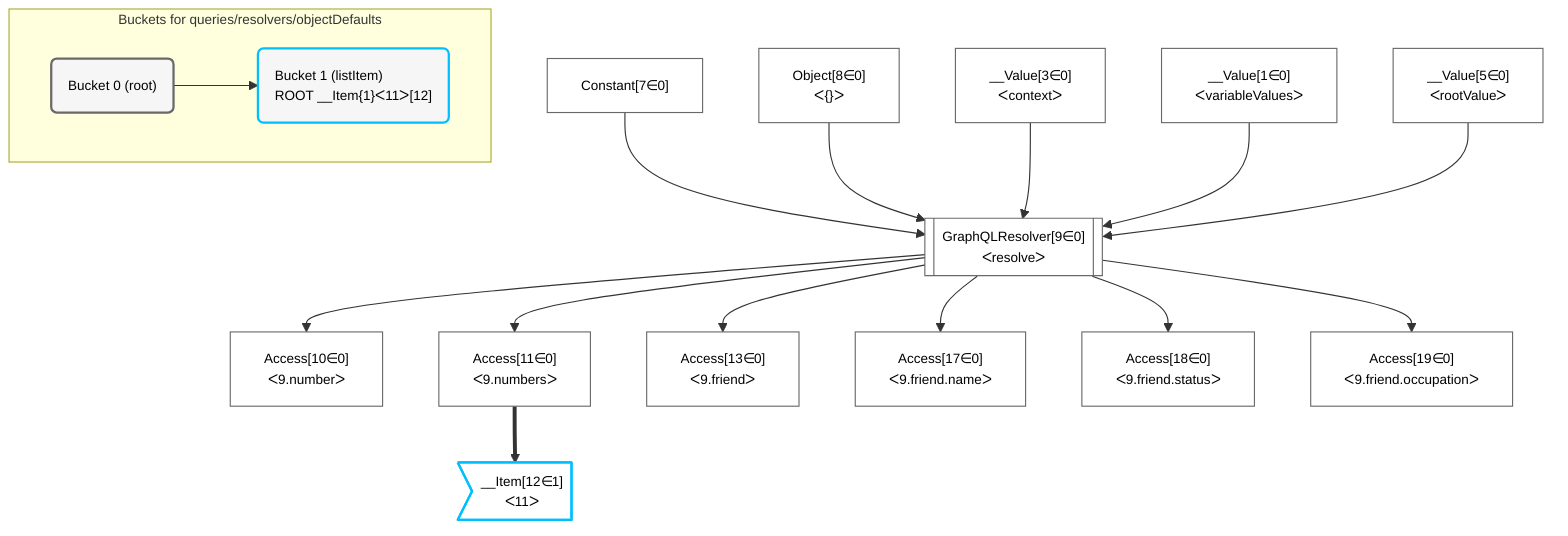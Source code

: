 %%{init: {'themeVariables': { 'fontSize': '12px'}}}%%
graph TD
    classDef path fill:#eee,stroke:#000,color:#000
    classDef plan fill:#fff,stroke-width:1px,color:#000
    classDef itemplan fill:#fff,stroke-width:2px,color:#000
    classDef sideeffectplan fill:#f00,stroke-width:2px,color:#000
    classDef bucket fill:#f6f6f6,color:#000,stroke-width:2px,text-align:left


    %% define steps
    __Value1["__Value[1∈0]<br />ᐸvariableValuesᐳ"]:::plan
    __Value3["__Value[3∈0]<br />ᐸcontextᐳ"]:::plan
    __Value5["__Value[5∈0]<br />ᐸrootValueᐳ"]:::plan
    Constant7["Constant[7∈0]"]:::plan
    Object8["Object[8∈0]<br />ᐸ{}ᐳ"]:::plan
    GraphQLResolver9[["GraphQLResolver[9∈0]<br />ᐸresolveᐳ"]]:::plan
    Access10["Access[10∈0]<br />ᐸ9.numberᐳ"]:::plan
    Access11["Access[11∈0]<br />ᐸ9.numbersᐳ"]:::plan
    __Item12>"__Item[12∈1]<br />ᐸ11ᐳ"]:::itemplan
    Access13["Access[13∈0]<br />ᐸ9.friendᐳ"]:::plan
    Access17["Access[17∈0]<br />ᐸ9.friend.nameᐳ"]:::plan
    Access18["Access[18∈0]<br />ᐸ9.friend.statusᐳ"]:::plan
    Access19["Access[19∈0]<br />ᐸ9.friend.occupationᐳ"]:::plan

    %% plan dependencies
    Constant7 & Object8 & __Value3 & __Value1 & __Value5 --> GraphQLResolver9
    GraphQLResolver9 --> Access10
    GraphQLResolver9 --> Access11
    Access11 ==> __Item12
    GraphQLResolver9 --> Access13
    GraphQLResolver9 --> Access17
    GraphQLResolver9 --> Access18
    GraphQLResolver9 --> Access19

    subgraph "Buckets for queries/resolvers/objectDefaults"
    Bucket0("Bucket 0 (root)"):::bucket
    classDef bucket0 stroke:#696969
    class Bucket0,__Value1,__Value3,__Value5,Constant7,Object8,GraphQLResolver9,Access10,Access11,Access13,Access17,Access18,Access19 bucket0
    Bucket1("Bucket 1 (listItem)<br />ROOT __Item{1}ᐸ11ᐳ[12]"):::bucket
    classDef bucket1 stroke:#00bfff
    class Bucket1,__Item12 bucket1
    Bucket0 --> Bucket1
    end